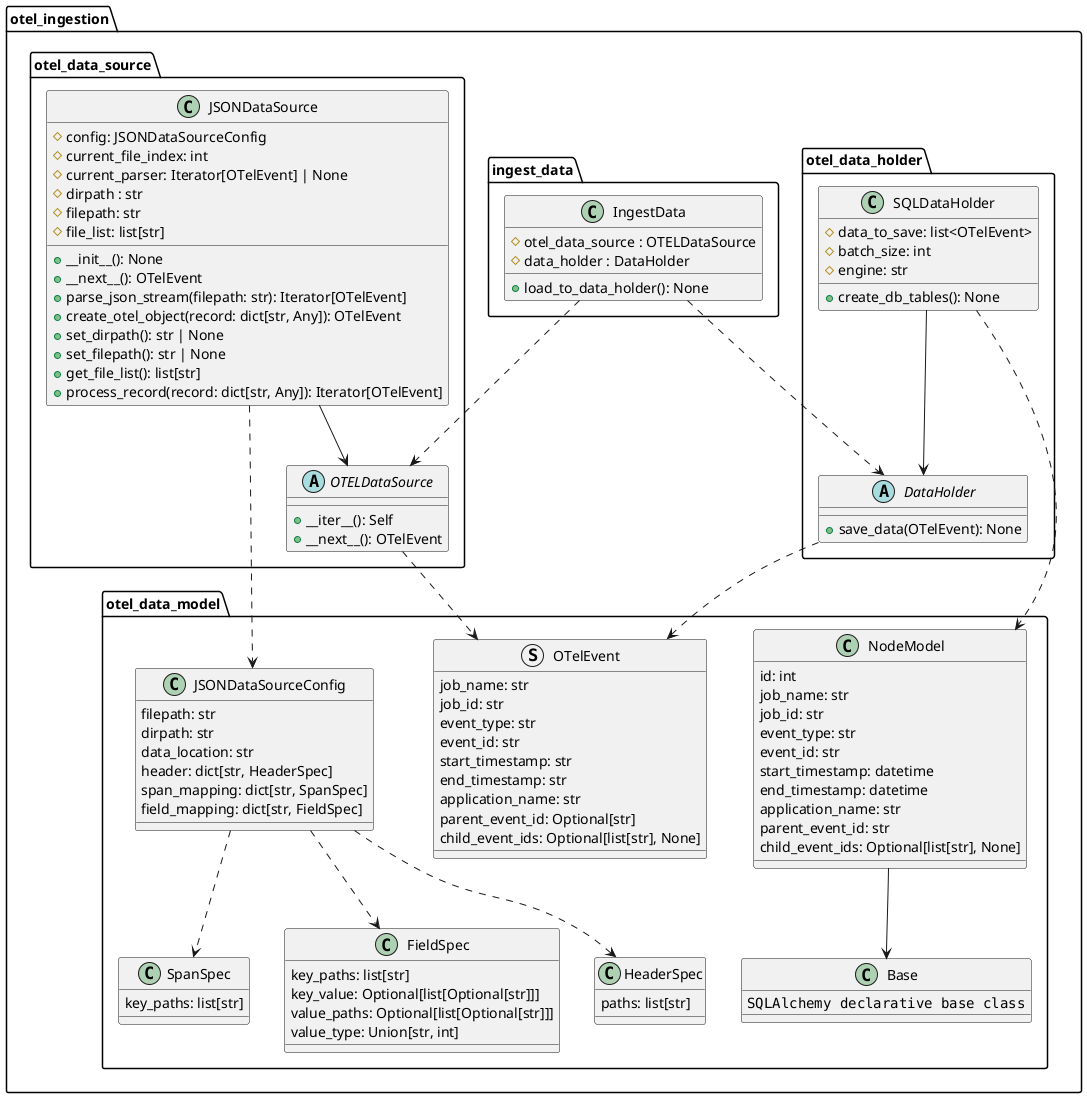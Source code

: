 @startuml

struct otel_ingestion.otel_data_model.OTelEvent {
    job_name: str
    job_id: str
    event_type: str
    event_id: str
    start_timestamp: str
    end_timestamp: str
    application_name: str
    parent_event_id: Optional[str]
    child_event_ids: Optional[list[str], None]
}

abstract class otel_ingestion.otel_data_source.OTELDataSource {
    +__iter__(): Self
    +__next__(): OTelEvent
}

class otel_ingestion.otel_data_source.JSONDataSource {
    #config: JSONDataSourceConfig
    #current_file_index: int
    #current_parser: Iterator[OTelEvent] | None
    #dirpath : str
    #filepath: str
    #file_list: list[str]
    +__init__(): None
    +__next__(): OTelEvent
    +parse_json_stream(filepath: str): Iterator[OTelEvent]
    +create_otel_object(record: dict[str, Any]): OTelEvent
    +set_dirpath(): str | None
    +set_filepath(): str | None
    +get_file_list(): list[str]
    +process_record(record: dict[str, Any]): Iterator[OTelEvent]
}

class otel_ingestion.otel_data_holder.SQLDataHolder {
    #data_to_save: list<OTelEvent>
    #batch_size: int
    #engine: str
    +create_db_tables(): None
}

class otel_ingestion.otel_data_model.NodeModel {
    id: int
    job_name: str
    job_id: str
    event_type: str
    event_id: str
    start_timestamp: datetime
    end_timestamp: datetime
    application_name: str
    parent_event_id: str
    child_event_ids: Optional[list[str], None]
}

class otel_ingestion.otel_data_model.Base {
    ""SQLAlchemy declarative base class""
}

abstract class otel_ingestion.otel_data_holder.DataHolder {
    +save_data(OTelEvent): None
}

class otel_ingestion.ingest_data.IngestData {
    #otel_data_source : OTELDataSource
    #data_holder : DataHolder
    +load_to_data_holder(): None
}

class otel_ingestion.otel_data_model.JSONDataSourceConfig {
    filepath: str
    dirpath: str
    data_location: str
    header: dict[str, HeaderSpec]
    span_mapping: dict[str, SpanSpec]
    field_mapping: dict[str, FieldSpec]
}

class otel_ingestion.otel_data_model.HeaderSpec {
    paths: list[str]
}

class otel_ingestion.otel_data_model.SpanSpec {
    key_paths: list[str]
}

class otel_ingestion.otel_data_model.FieldSpec {
    key_paths: list[str]
    key_value: Optional[list[Optional[str]]]
    value_paths: Optional[list[Optional[str]]]
    value_type: Union[str, int]
}

otel_ingestion.ingest_data.IngestData ..> otel_ingestion.otel_data_source.OTELDataSource

otel_ingestion.ingest_data.IngestData ..> otel_ingestion.otel_data_holder.DataHolder

otel_ingestion.otel_data_source.OTELDataSource ..> otel_ingestion.otel_data_model.OTelEvent

otel_ingestion.otel_data_source.JSONDataSource --> otel_ingestion.otel_data_source.OTELDataSource

otel_ingestion.otel_data_holder.SQLDataHolder --> otel_ingestion.otel_data_holder.DataHolder

otel_ingestion.otel_data_holder.SQLDataHolder ..> otel_ingestion.otel_data_model.NodeModel

otel_ingestion.otel_data_model.NodeModel --> otel_ingestion.otel_data_model.Base

otel_ingestion.otel_data_holder.DataHolder ..> otel_ingestion.otel_data_model.OTelEvent

otel_ingestion.otel_data_source.JSONDataSource ..> otel_ingestion.otel_data_model.JSONDataSourceConfig

otel_ingestion.otel_data_model.JSONDataSourceConfig ..> otel_ingestion.otel_data_model.HeaderSpec

otel_ingestion.otel_data_model.JSONDataSourceConfig ..> otel_ingestion.otel_data_model.SpanSpec

otel_ingestion.otel_data_model.JSONDataSourceConfig ..> otel_ingestion.otel_data_model.FieldSpec
@enduml